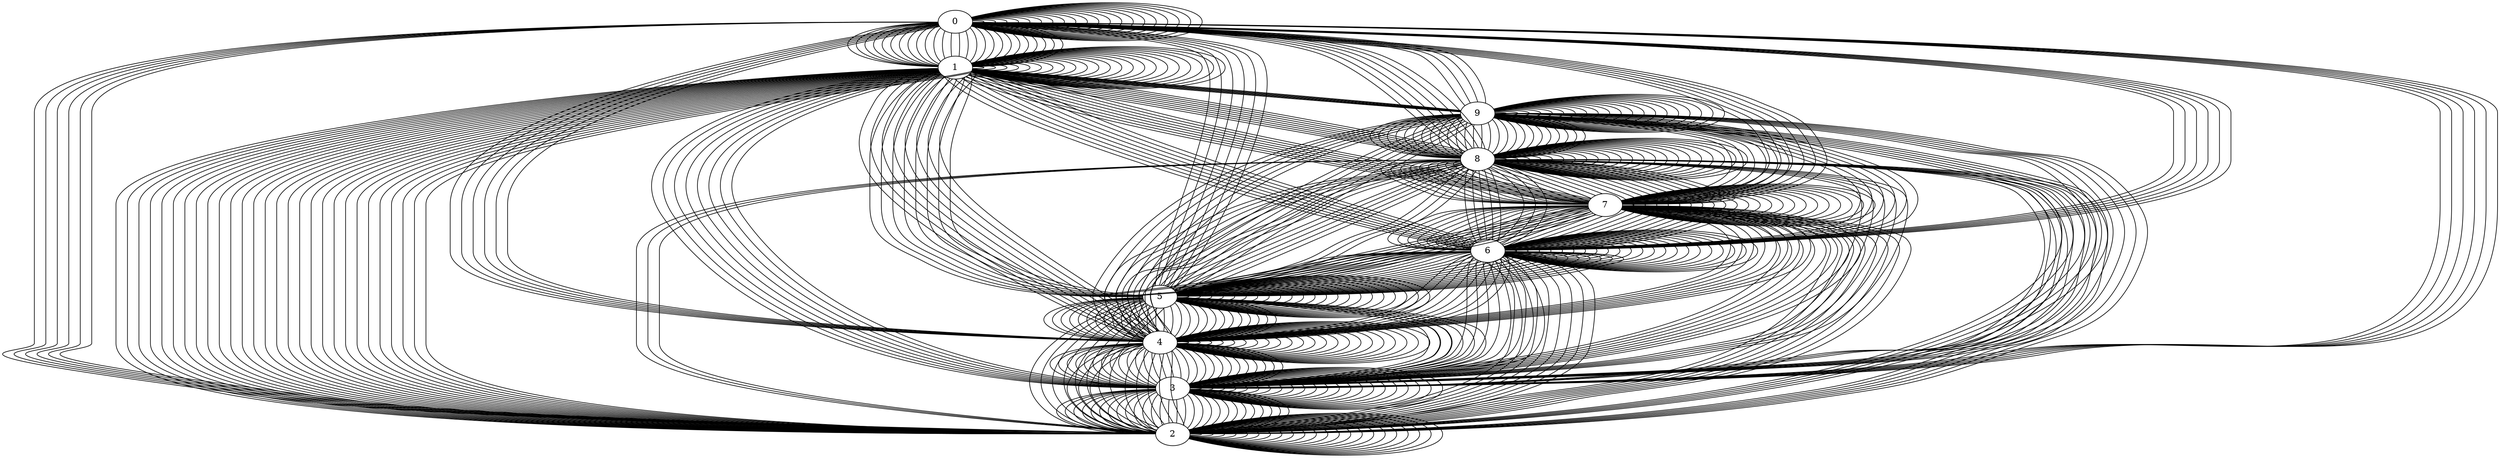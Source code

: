 graph G {
  0,0 -- 0,1;
  0,0 -- 1,0;
  0,1 -- 0,2;
  0,1 -- 1,1;
  0,2 -- 0,3;
  0,2 -- 1,2;
  0,3 -- 0,4;
  0,3 -- 1,3;
  0,4 -- 0,5;
  0,4 -- 1,4;
  0,5 -- 0,6;
  0,5 -- 1,5;
  0,6 -- 0,7;
  0,6 -- 1,6;
  0,7 -- 0,8;
  0,7 -- 1,7;
  0,8 -- 0,9;
  0,8 -- 1,8;
  0,9 -- 1,9;
  1,0 -- 1,1;
  1,0 -- 2,0;
  1,1 -- 1,2;
  1,1 -- 2,1;
  1,2 -- 1,3;
  1,2 -- 2,2;
  1,3 -- 1,4;
  1,3 -- 2,3;
  1,4 -- 1,5;
  1,4 -- 2,4;
  1,5 -- 1,6;
  1,5 -- 2,5;
  1,6 -- 1,7;
  1,6 -- 2,6;
  1,7 -- 1,8;
  1,7 -- 2,7;
  1,8 -- 1,9;
  1,8 -- 2,8;
  1,9 -- 2,9;
  2,0 -- 2,1;
  2,0 -- 3,0;
  2,1 -- 2,2;
  2,1 -- 3,1;
  2,2 -- 2,3;
  2,2 -- 3,2;
  2,3 -- 2,4;
  2,3 -- 3,3;
  2,4 -- 2,5;
  2,4 -- 3,4;
  2,5 -- 2,6;
  2,5 -- 3,5;
  2,6 -- 2,7;
  2,6 -- 3,6;
  2,7 -- 2,8;
  2,7 -- 3,7;
  2,8 -- 2,9;
  2,8 -- 3,8;
  2,9 -- 3,9;
  3,0 -- 3,1;
  3,0 -- 4,0;
  3,1 -- 3,2;
  3,1 -- 4,1;
  3,2 -- 3,3;
  3,2 -- 4,2;
  3,3 -- 3,4;
  3,3 -- 4,3;
  3,4 -- 3,5;
  3,4 -- 4,4;
  3,5 -- 3,6;
  3,5 -- 4,5;
  3,6 -- 3,7;
  3,6 -- 4,6;
  3,7 -- 3,8;
  3,7 -- 4,7;
  3,8 -- 3,9;
  3,8 -- 4,8;
  3,9 -- 4,9;
  4,0 -- 4,1;
  4,0 -- 5,0;
  4,1 -- 4,2;
  4,1 -- 5,1;
  4,2 -- 4,3;
  4,2 -- 5,2;
  4,3 -- 4,4;
  4,3 -- 5,3;
  4,4 -- 4,5;
  4,4 -- 5,4;
  4,5 -- 4,6;
  4,5 -- 5,5;
  4,6 -- 4,7;
  4,6 -- 5,6;
  4,7 -- 4,8;
  4,7 -- 5,7;
  4,8 -- 4,9;
  4,8 -- 5,8;
  4,9 -- 5,9;
  5,0 -- 5,1;
  5,0 -- 6,0;
  5,1 -- 5,2;
  5,1 -- 6,1;
  5,2 -- 5,3;
  5,2 -- 6,2;
  5,3 -- 5,4;
  5,3 -- 6,3;
  5,4 -- 5,5;
  5,4 -- 6,4;
  5,5 -- 5,6;
  5,5 -- 6,5;
  5,6 -- 5,7;
  5,6 -- 6,6;
  5,7 -- 5,8;
  5,7 -- 6,7;
  5,8 -- 5,9;
  5,8 -- 6,8;
  5,9 -- 6,9;
  6,0 -- 6,1;
  6,0 -- 7,0;
  6,1 -- 6,2;
  6,1 -- 7,1;
  6,2 -- 6,3;
  6,2 -- 7,2;
  6,3 -- 6,4;
  6,3 -- 7,3;
  6,4 -- 6,5;
  6,4 -- 7,4;
  6,5 -- 6,6;
  6,5 -- 7,5;
  6,6 -- 6,7;
  6,6 -- 7,6;
  6,7 -- 6,8;
  6,7 -- 7,7;
  6,8 -- 6,9;
  6,8 -- 7,8;
  6,9 -- 7,9;
  7,0 -- 7,1;
  7,0 -- 8,0;
  7,1 -- 7,2;
  7,1 -- 8,1;
  7,2 -- 7,3;
  7,2 -- 8,2;
  7,3 -- 7,4;
  7,3 -- 8,3;
  7,4 -- 7,5;
  7,4 -- 8,4;
  7,5 -- 7,6;
  7,5 -- 8,5;
  7,6 -- 7,7;
  7,6 -- 8,6;
  7,7 -- 7,8;
  7,7 -- 8,7;
  7,8 -- 7,9;
  7,8 -- 8,8;
  7,9 -- 8,9;
  8,0 -- 8,1;
  8,0 -- 9,0;
  8,1 -- 8,2;
  8,1 -- 9,1;
  8,2 -- 8,3;
  8,2 -- 9,2;
  8,3 -- 8,4;
  8,3 -- 9,3;
  8,4 -- 8,5;
  8,4 -- 9,4;
  8,5 -- 8,6;
  8,5 -- 9,5;
  8,6 -- 8,7;
  8,6 -- 9,6;
  8,7 -- 8,8;
  8,7 -- 9,7;
  8,8 -- 8,9;
  8,8 -- 9,8;
  8,9 -- 9,9;
  9,0 -- 9,1;
  9,1 -- 9,2;
  9,2 -- 9,3;
  9,3 -- 9,4;
  9,4 -- 9,5;
  9,5 -- 9,6;
  9,6 -- 9,7;
  9,7 -- 9,8;
  9,8 -- 9,9;
}